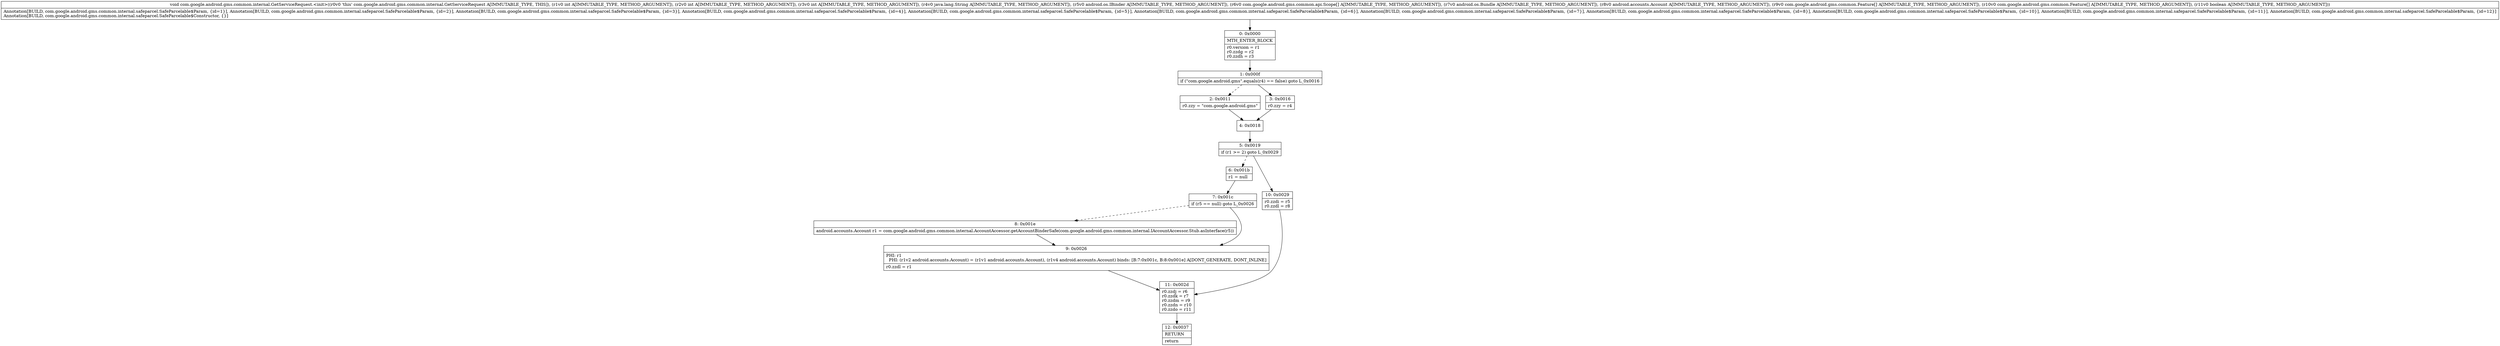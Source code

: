 digraph "CFG forcom.google.android.gms.common.internal.GetServiceRequest.\<init\>(IIILjava\/lang\/String;Landroid\/os\/IBinder;[Lcom\/google\/android\/gms\/common\/api\/Scope;Landroid\/os\/Bundle;Landroid\/accounts\/Account;[Lcom\/google\/android\/gms\/common\/Feature;[Lcom\/google\/android\/gms\/common\/Feature;Z)V" {
Node_0 [shape=record,label="{0\:\ 0x0000|MTH_ENTER_BLOCK\l|r0.version = r1\lr0.zzdg = r2\lr0.zzdh = r3\l}"];
Node_1 [shape=record,label="{1\:\ 0x000f|if (\"com.google.android.gms\".equals(r4) == false) goto L_0x0016\l}"];
Node_2 [shape=record,label="{2\:\ 0x0011|r0.zzy = \"com.google.android.gms\"\l}"];
Node_3 [shape=record,label="{3\:\ 0x0016|r0.zzy = r4\l}"];
Node_4 [shape=record,label="{4\:\ 0x0018}"];
Node_5 [shape=record,label="{5\:\ 0x0019|if (r1 \>= 2) goto L_0x0029\l}"];
Node_6 [shape=record,label="{6\:\ 0x001b|r1 = null\l}"];
Node_7 [shape=record,label="{7\:\ 0x001c|if (r5 == null) goto L_0x0026\l}"];
Node_8 [shape=record,label="{8\:\ 0x001e|android.accounts.Account r1 = com.google.android.gms.common.internal.AccountAccessor.getAccountBinderSafe(com.google.android.gms.common.internal.IAccountAccessor.Stub.asInterface(r5))\l}"];
Node_9 [shape=record,label="{9\:\ 0x0026|PHI: r1 \l  PHI: (r1v2 android.accounts.Account) = (r1v1 android.accounts.Account), (r1v4 android.accounts.Account) binds: [B:7:0x001c, B:8:0x001e] A[DONT_GENERATE, DONT_INLINE]\l|r0.zzdl = r1\l}"];
Node_10 [shape=record,label="{10\:\ 0x0029|r0.zzdi = r5\lr0.zzdl = r8\l}"];
Node_11 [shape=record,label="{11\:\ 0x002d|r0.zzdj = r6\lr0.zzdk = r7\lr0.zzdm = r9\lr0.zzdn = r10\lr0.zzdo = r11\l}"];
Node_12 [shape=record,label="{12\:\ 0x0037|RETURN\l|return\l}"];
MethodNode[shape=record,label="{void com.google.android.gms.common.internal.GetServiceRequest.\<init\>((r0v0 'this' com.google.android.gms.common.internal.GetServiceRequest A[IMMUTABLE_TYPE, THIS]), (r1v0 int A[IMMUTABLE_TYPE, METHOD_ARGUMENT]), (r2v0 int A[IMMUTABLE_TYPE, METHOD_ARGUMENT]), (r3v0 int A[IMMUTABLE_TYPE, METHOD_ARGUMENT]), (r4v0 java.lang.String A[IMMUTABLE_TYPE, METHOD_ARGUMENT]), (r5v0 android.os.IBinder A[IMMUTABLE_TYPE, METHOD_ARGUMENT]), (r6v0 com.google.android.gms.common.api.Scope[] A[IMMUTABLE_TYPE, METHOD_ARGUMENT]), (r7v0 android.os.Bundle A[IMMUTABLE_TYPE, METHOD_ARGUMENT]), (r8v0 android.accounts.Account A[IMMUTABLE_TYPE, METHOD_ARGUMENT]), (r9v0 com.google.android.gms.common.Feature[] A[IMMUTABLE_TYPE, METHOD_ARGUMENT]), (r10v0 com.google.android.gms.common.Feature[] A[IMMUTABLE_TYPE, METHOD_ARGUMENT]), (r11v0 boolean A[IMMUTABLE_TYPE, METHOD_ARGUMENT]))  | Annotation[BUILD, com.google.android.gms.common.internal.safeparcel.SafeParcelable$Param, \{id=1\}], Annotation[BUILD, com.google.android.gms.common.internal.safeparcel.SafeParcelable$Param, \{id=2\}], Annotation[BUILD, com.google.android.gms.common.internal.safeparcel.SafeParcelable$Param, \{id=3\}], Annotation[BUILD, com.google.android.gms.common.internal.safeparcel.SafeParcelable$Param, \{id=4\}], Annotation[BUILD, com.google.android.gms.common.internal.safeparcel.SafeParcelable$Param, \{id=5\}], Annotation[BUILD, com.google.android.gms.common.internal.safeparcel.SafeParcelable$Param, \{id=6\}], Annotation[BUILD, com.google.android.gms.common.internal.safeparcel.SafeParcelable$Param, \{id=7\}], Annotation[BUILD, com.google.android.gms.common.internal.safeparcel.SafeParcelable$Param, \{id=8\}], Annotation[BUILD, com.google.android.gms.common.internal.safeparcel.SafeParcelable$Param, \{id=10\}], Annotation[BUILD, com.google.android.gms.common.internal.safeparcel.SafeParcelable$Param, \{id=11\}], Annotation[BUILD, com.google.android.gms.common.internal.safeparcel.SafeParcelable$Param, \{id=12\}]\lAnnotation[BUILD, com.google.android.gms.common.internal.safeparcel.SafeParcelable$Constructor, \{\}]\l}"];
MethodNode -> Node_0;
Node_0 -> Node_1;
Node_1 -> Node_2[style=dashed];
Node_1 -> Node_3;
Node_2 -> Node_4;
Node_3 -> Node_4;
Node_4 -> Node_5;
Node_5 -> Node_6[style=dashed];
Node_5 -> Node_10;
Node_6 -> Node_7;
Node_7 -> Node_8[style=dashed];
Node_7 -> Node_9;
Node_8 -> Node_9;
Node_9 -> Node_11;
Node_10 -> Node_11;
Node_11 -> Node_12;
}

